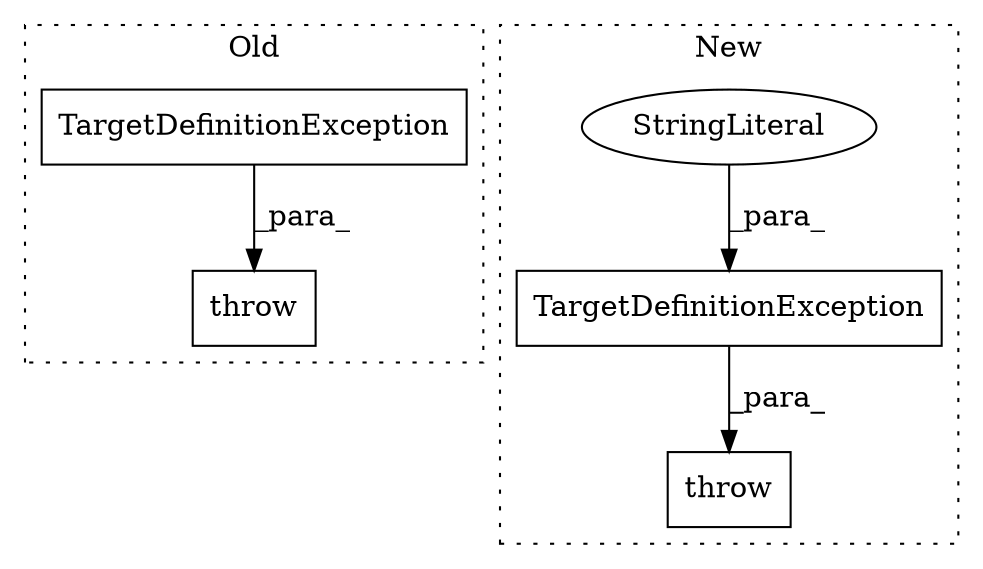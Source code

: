 digraph G {
subgraph cluster0 {
1 [label="TargetDefinitionException" a="32" s="1938,2101" l="26,2" shape="box"];
5 [label="throw" a="53" s="1932" l="6" shape="box"];
label = "Old";
style="dotted";
}
subgraph cluster1 {
2 [label="TargetDefinitionException" a="32" s="1174,1239" l="26,1" shape="box"];
3 [label="StringLiteral" a="45" s="1200" l="39" shape="ellipse"];
4 [label="throw" a="53" s="1168" l="6" shape="box"];
label = "New";
style="dotted";
}
1 -> 5 [label="_para_"];
2 -> 4 [label="_para_"];
3 -> 2 [label="_para_"];
}
